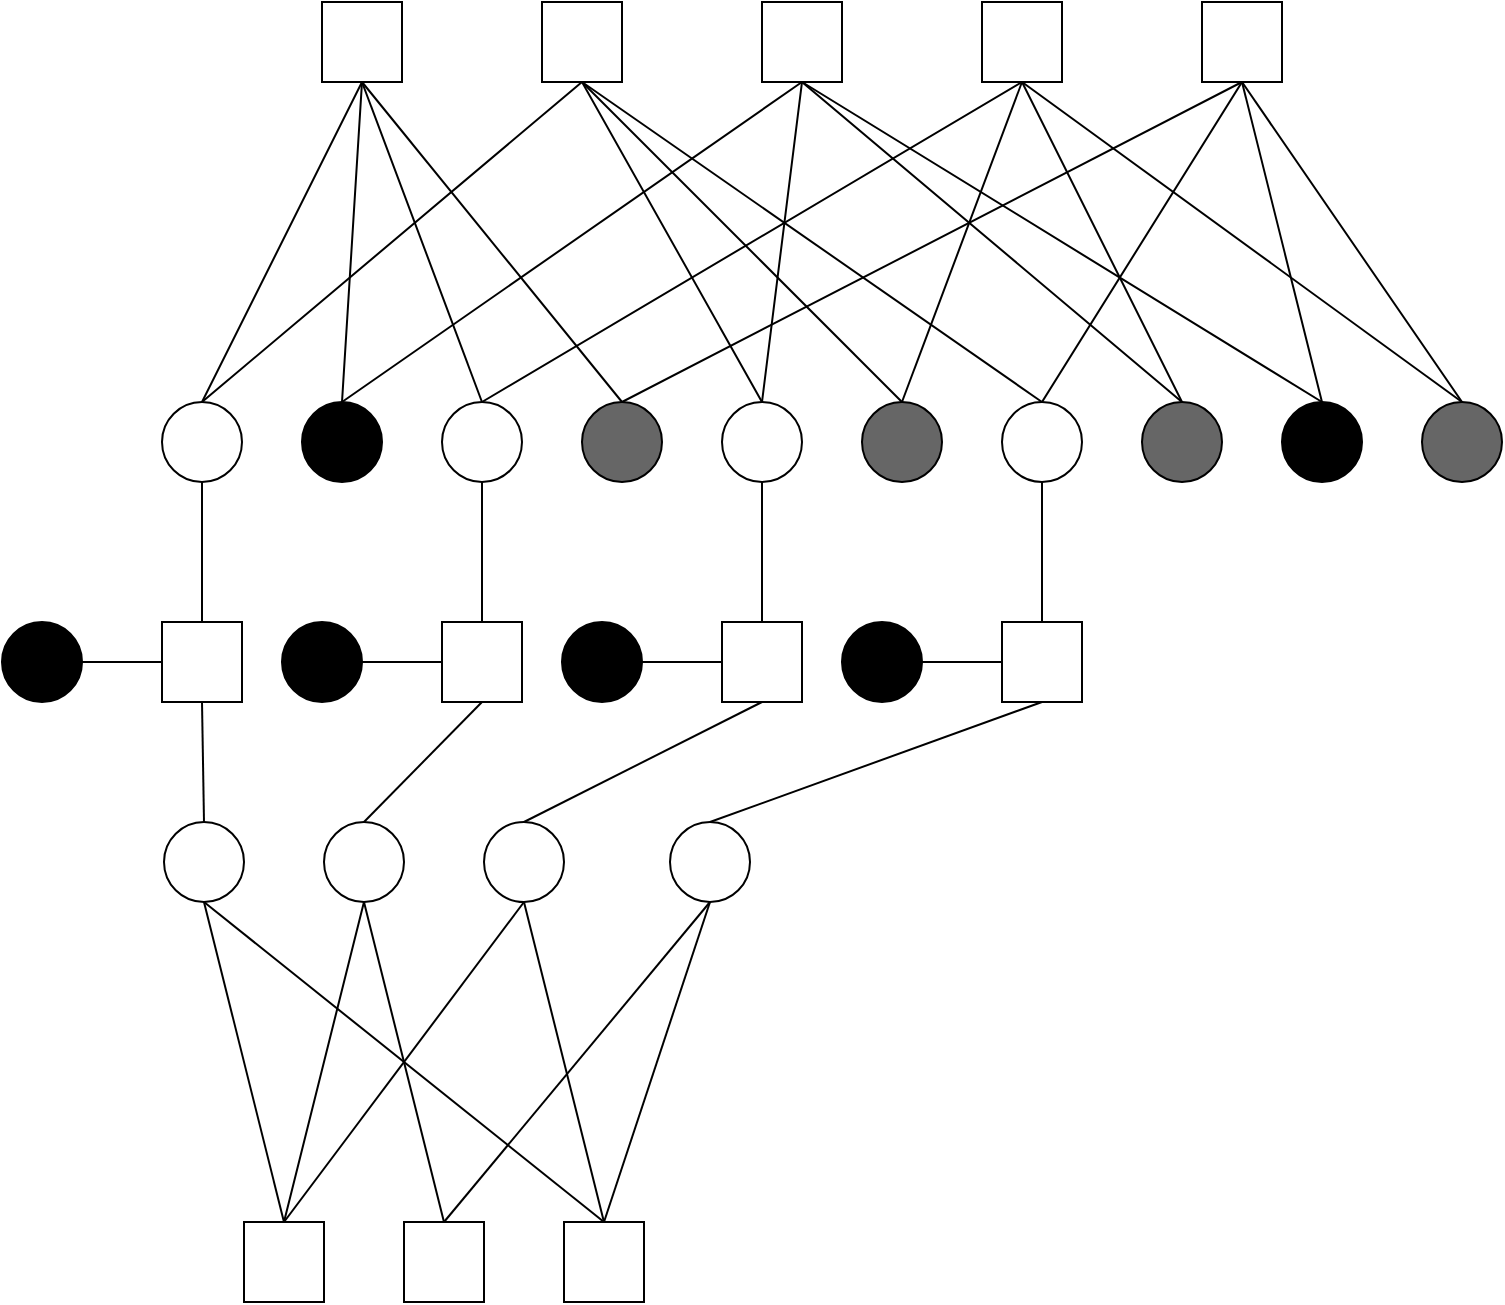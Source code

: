 <mxfile version="27.1.4">
  <diagram name="第 1 页" id="kr3-BBDOnk6fpEw0zs4z">
    <mxGraphModel dx="2377" dy="1238" grid="1" gridSize="10" guides="1" tooltips="1" connect="1" arrows="1" fold="1" page="1" pageScale="1" pageWidth="827" pageHeight="1169" math="0" shadow="0">
      <root>
        <mxCell id="0" />
        <mxCell id="1" parent="0" />
        <mxCell id="AwGR9FeKWVJa82GFh3xE-36" value="" style="group" vertex="1" connectable="0" parent="1">
          <mxGeometry x="120" y="140" width="670" height="240" as="geometry" />
        </mxCell>
        <mxCell id="AwGR9FeKWVJa82GFh3xE-1" value="" style="ellipse;whiteSpace=wrap;html=1;aspect=fixed;strokeColor=#000000;fillColor=#FFFFFF;" vertex="1" parent="AwGR9FeKWVJa82GFh3xE-36">
          <mxGeometry y="200" width="40" height="40" as="geometry" />
        </mxCell>
        <mxCell id="AwGR9FeKWVJa82GFh3xE-2" value="" style="ellipse;whiteSpace=wrap;html=1;aspect=fixed;fillColor=#000000;strokeColor=#000000;" vertex="1" parent="AwGR9FeKWVJa82GFh3xE-36">
          <mxGeometry x="70" y="200" width="40" height="40" as="geometry" />
        </mxCell>
        <mxCell id="AwGR9FeKWVJa82GFh3xE-3" value="" style="ellipse;whiteSpace=wrap;html=1;aspect=fixed;fillColor=#FFFFFF;strokeColor=#000000;" vertex="1" parent="AwGR9FeKWVJa82GFh3xE-36">
          <mxGeometry x="140" y="200" width="40" height="40" as="geometry" />
        </mxCell>
        <mxCell id="AwGR9FeKWVJa82GFh3xE-4" value="" style="ellipse;whiteSpace=wrap;html=1;aspect=fixed;fillColor=#666666;" vertex="1" parent="AwGR9FeKWVJa82GFh3xE-36">
          <mxGeometry x="210" y="200" width="40" height="40" as="geometry" />
        </mxCell>
        <mxCell id="AwGR9FeKWVJa82GFh3xE-5" value="" style="ellipse;whiteSpace=wrap;html=1;aspect=fixed;fillColor=#FFFFFF;strokeColor=#000000;" vertex="1" parent="AwGR9FeKWVJa82GFh3xE-36">
          <mxGeometry x="280" y="200" width="40" height="40" as="geometry" />
        </mxCell>
        <mxCell id="AwGR9FeKWVJa82GFh3xE-6" value="" style="ellipse;whiteSpace=wrap;html=1;aspect=fixed;fillColor=#666666;" vertex="1" parent="AwGR9FeKWVJa82GFh3xE-36">
          <mxGeometry x="350" y="200" width="40" height="40" as="geometry" />
        </mxCell>
        <mxCell id="AwGR9FeKWVJa82GFh3xE-7" value="" style="ellipse;whiteSpace=wrap;html=1;aspect=fixed;fillColor=#FFFFFF;strokeColor=#000000;" vertex="1" parent="AwGR9FeKWVJa82GFh3xE-36">
          <mxGeometry x="420" y="200" width="40" height="40" as="geometry" />
        </mxCell>
        <mxCell id="AwGR9FeKWVJa82GFh3xE-8" value="" style="ellipse;whiteSpace=wrap;html=1;aspect=fixed;fillColor=#666666;" vertex="1" parent="AwGR9FeKWVJa82GFh3xE-36">
          <mxGeometry x="490" y="200" width="40" height="40" as="geometry" />
        </mxCell>
        <mxCell id="AwGR9FeKWVJa82GFh3xE-9" value="" style="ellipse;whiteSpace=wrap;html=1;aspect=fixed;fillColor=#000000;strokeColor=#000000;" vertex="1" parent="AwGR9FeKWVJa82GFh3xE-36">
          <mxGeometry x="560" y="200" width="40" height="40" as="geometry" />
        </mxCell>
        <mxCell id="AwGR9FeKWVJa82GFh3xE-10" value="" style="ellipse;whiteSpace=wrap;html=1;aspect=fixed;fillColor=#666666;" vertex="1" parent="AwGR9FeKWVJa82GFh3xE-36">
          <mxGeometry x="630" y="200" width="40" height="40" as="geometry" />
        </mxCell>
        <mxCell id="AwGR9FeKWVJa82GFh3xE-11" value="" style="whiteSpace=wrap;html=1;aspect=fixed;" vertex="1" parent="AwGR9FeKWVJa82GFh3xE-36">
          <mxGeometry x="80" width="40" height="40" as="geometry" />
        </mxCell>
        <mxCell id="AwGR9FeKWVJa82GFh3xE-12" value="" style="whiteSpace=wrap;html=1;aspect=fixed;" vertex="1" parent="AwGR9FeKWVJa82GFh3xE-36">
          <mxGeometry x="190" width="40" height="40" as="geometry" />
        </mxCell>
        <mxCell id="AwGR9FeKWVJa82GFh3xE-13" value="" style="whiteSpace=wrap;html=1;aspect=fixed;" vertex="1" parent="AwGR9FeKWVJa82GFh3xE-36">
          <mxGeometry x="300" width="40" height="40" as="geometry" />
        </mxCell>
        <mxCell id="AwGR9FeKWVJa82GFh3xE-14" value="" style="whiteSpace=wrap;html=1;aspect=fixed;" vertex="1" parent="AwGR9FeKWVJa82GFh3xE-36">
          <mxGeometry x="410" width="40" height="40" as="geometry" />
        </mxCell>
        <mxCell id="AwGR9FeKWVJa82GFh3xE-15" value="" style="whiteSpace=wrap;html=1;aspect=fixed;" vertex="1" parent="AwGR9FeKWVJa82GFh3xE-36">
          <mxGeometry x="520" width="40" height="40" as="geometry" />
        </mxCell>
        <mxCell id="AwGR9FeKWVJa82GFh3xE-16" value="" style="endArrow=none;html=1;rounded=0;entryX=0.5;entryY=1;entryDx=0;entryDy=0;exitX=0.5;exitY=0;exitDx=0;exitDy=0;" edge="1" parent="AwGR9FeKWVJa82GFh3xE-36" source="AwGR9FeKWVJa82GFh3xE-1" target="AwGR9FeKWVJa82GFh3xE-11">
          <mxGeometry width="50" height="50" relative="1" as="geometry">
            <mxPoint x="300" y="220" as="sourcePoint" />
            <mxPoint x="350" y="170" as="targetPoint" />
          </mxGeometry>
        </mxCell>
        <mxCell id="AwGR9FeKWVJa82GFh3xE-17" value="" style="endArrow=none;html=1;rounded=0;entryX=0.5;entryY=1;entryDx=0;entryDy=0;exitX=0.5;exitY=0;exitDx=0;exitDy=0;" edge="1" parent="AwGR9FeKWVJa82GFh3xE-36" source="AwGR9FeKWVJa82GFh3xE-1" target="AwGR9FeKWVJa82GFh3xE-12">
          <mxGeometry width="50" height="50" relative="1" as="geometry">
            <mxPoint x="30" y="210" as="sourcePoint" />
            <mxPoint x="110" y="50" as="targetPoint" />
          </mxGeometry>
        </mxCell>
        <mxCell id="AwGR9FeKWVJa82GFh3xE-18" value="" style="endArrow=none;html=1;rounded=0;entryX=0.5;entryY=1;entryDx=0;entryDy=0;exitX=0.5;exitY=0;exitDx=0;exitDy=0;" edge="1" parent="AwGR9FeKWVJa82GFh3xE-36" source="AwGR9FeKWVJa82GFh3xE-2" target="AwGR9FeKWVJa82GFh3xE-11">
          <mxGeometry width="50" height="50" relative="1" as="geometry">
            <mxPoint x="30" y="210" as="sourcePoint" />
            <mxPoint x="110" y="50" as="targetPoint" />
          </mxGeometry>
        </mxCell>
        <mxCell id="AwGR9FeKWVJa82GFh3xE-19" value="" style="endArrow=none;html=1;rounded=0;entryX=0.5;entryY=1;entryDx=0;entryDy=0;exitX=0.5;exitY=0;exitDx=0;exitDy=0;" edge="1" parent="AwGR9FeKWVJa82GFh3xE-36" source="AwGR9FeKWVJa82GFh3xE-2" target="AwGR9FeKWVJa82GFh3xE-13">
          <mxGeometry width="50" height="50" relative="1" as="geometry">
            <mxPoint x="40" y="220" as="sourcePoint" />
            <mxPoint x="120" y="60" as="targetPoint" />
          </mxGeometry>
        </mxCell>
        <mxCell id="AwGR9FeKWVJa82GFh3xE-20" value="" style="endArrow=none;html=1;rounded=0;exitX=0.5;exitY=0;exitDx=0;exitDy=0;entryX=0.5;entryY=1;entryDx=0;entryDy=0;" edge="1" parent="AwGR9FeKWVJa82GFh3xE-36" source="AwGR9FeKWVJa82GFh3xE-3" target="AwGR9FeKWVJa82GFh3xE-11">
          <mxGeometry width="50" height="50" relative="1" as="geometry">
            <mxPoint x="264" y="140" as="sourcePoint" />
            <mxPoint x="614" y="50" as="targetPoint" />
          </mxGeometry>
        </mxCell>
        <mxCell id="AwGR9FeKWVJa82GFh3xE-21" value="" style="endArrow=none;html=1;rounded=0;entryX=0.5;entryY=1;entryDx=0;entryDy=0;exitX=0.5;exitY=0;exitDx=0;exitDy=0;" edge="1" parent="AwGR9FeKWVJa82GFh3xE-36" source="AwGR9FeKWVJa82GFh3xE-3" target="AwGR9FeKWVJa82GFh3xE-14">
          <mxGeometry width="50" height="50" relative="1" as="geometry">
            <mxPoint x="40" y="220" as="sourcePoint" />
            <mxPoint x="120" y="60" as="targetPoint" />
          </mxGeometry>
        </mxCell>
        <mxCell id="AwGR9FeKWVJa82GFh3xE-22" value="" style="endArrow=none;html=1;rounded=0;entryX=0.5;entryY=1;entryDx=0;entryDy=0;exitX=0.5;exitY=0;exitDx=0;exitDy=0;" edge="1" parent="AwGR9FeKWVJa82GFh3xE-36" source="AwGR9FeKWVJa82GFh3xE-4" target="AwGR9FeKWVJa82GFh3xE-11">
          <mxGeometry width="50" height="50" relative="1" as="geometry">
            <mxPoint x="50" y="230" as="sourcePoint" />
            <mxPoint x="130" y="70" as="targetPoint" />
          </mxGeometry>
        </mxCell>
        <mxCell id="AwGR9FeKWVJa82GFh3xE-23" value="" style="endArrow=none;html=1;rounded=0;entryX=0.5;entryY=1;entryDx=0;entryDy=0;exitX=0.5;exitY=0;exitDx=0;exitDy=0;" edge="1" parent="AwGR9FeKWVJa82GFh3xE-36" source="AwGR9FeKWVJa82GFh3xE-4" target="AwGR9FeKWVJa82GFh3xE-15">
          <mxGeometry width="50" height="50" relative="1" as="geometry">
            <mxPoint x="60" y="240" as="sourcePoint" />
            <mxPoint x="140" y="80" as="targetPoint" />
          </mxGeometry>
        </mxCell>
        <mxCell id="AwGR9FeKWVJa82GFh3xE-24" value="" style="endArrow=none;html=1;rounded=0;entryX=0.5;entryY=1;entryDx=0;entryDy=0;exitX=0.5;exitY=0;exitDx=0;exitDy=0;" edge="1" parent="AwGR9FeKWVJa82GFh3xE-36" source="AwGR9FeKWVJa82GFh3xE-5" target="AwGR9FeKWVJa82GFh3xE-12">
          <mxGeometry width="50" height="50" relative="1" as="geometry">
            <mxPoint x="70" y="250" as="sourcePoint" />
            <mxPoint x="150" y="90" as="targetPoint" />
          </mxGeometry>
        </mxCell>
        <mxCell id="AwGR9FeKWVJa82GFh3xE-25" value="" style="endArrow=none;html=1;rounded=0;entryX=0.5;entryY=1;entryDx=0;entryDy=0;exitX=0.5;exitY=0;exitDx=0;exitDy=0;" edge="1" parent="AwGR9FeKWVJa82GFh3xE-36" source="AwGR9FeKWVJa82GFh3xE-5" target="AwGR9FeKWVJa82GFh3xE-13">
          <mxGeometry width="50" height="50" relative="1" as="geometry">
            <mxPoint x="80" y="260" as="sourcePoint" />
            <mxPoint x="160" y="100" as="targetPoint" />
          </mxGeometry>
        </mxCell>
        <mxCell id="AwGR9FeKWVJa82GFh3xE-26" value="" style="endArrow=none;html=1;rounded=0;entryX=0.5;entryY=1;entryDx=0;entryDy=0;exitX=0.5;exitY=0;exitDx=0;exitDy=0;" edge="1" parent="AwGR9FeKWVJa82GFh3xE-36" source="AwGR9FeKWVJa82GFh3xE-6" target="AwGR9FeKWVJa82GFh3xE-12">
          <mxGeometry width="50" height="50" relative="1" as="geometry">
            <mxPoint x="90" y="270" as="sourcePoint" />
            <mxPoint x="170" y="110" as="targetPoint" />
          </mxGeometry>
        </mxCell>
        <mxCell id="AwGR9FeKWVJa82GFh3xE-27" value="" style="endArrow=none;html=1;rounded=0;exitX=0.5;exitY=0;exitDx=0;exitDy=0;entryX=0.5;entryY=1;entryDx=0;entryDy=0;" edge="1" parent="AwGR9FeKWVJa82GFh3xE-36" source="AwGR9FeKWVJa82GFh3xE-6" target="AwGR9FeKWVJa82GFh3xE-14">
          <mxGeometry width="50" height="50" relative="1" as="geometry">
            <mxPoint x="100" y="280" as="sourcePoint" />
            <mxPoint x="440" y="60" as="targetPoint" />
          </mxGeometry>
        </mxCell>
        <mxCell id="AwGR9FeKWVJa82GFh3xE-28" value="" style="endArrow=none;html=1;rounded=0;entryX=0.5;entryY=1;entryDx=0;entryDy=0;exitX=0.5;exitY=0;exitDx=0;exitDy=0;" edge="1" parent="AwGR9FeKWVJa82GFh3xE-36" source="AwGR9FeKWVJa82GFh3xE-7" target="AwGR9FeKWVJa82GFh3xE-12">
          <mxGeometry width="50" height="50" relative="1" as="geometry">
            <mxPoint x="110" y="290" as="sourcePoint" />
            <mxPoint x="190" y="130" as="targetPoint" />
          </mxGeometry>
        </mxCell>
        <mxCell id="AwGR9FeKWVJa82GFh3xE-29" value="" style="endArrow=none;html=1;rounded=0;exitX=0.5;exitY=0;exitDx=0;exitDy=0;entryX=0.5;entryY=1;entryDx=0;entryDy=0;" edge="1" parent="AwGR9FeKWVJa82GFh3xE-36" source="AwGR9FeKWVJa82GFh3xE-7" target="AwGR9FeKWVJa82GFh3xE-15">
          <mxGeometry width="50" height="50" relative="1" as="geometry">
            <mxPoint x="120" y="300" as="sourcePoint" />
            <mxPoint x="550" y="70" as="targetPoint" />
          </mxGeometry>
        </mxCell>
        <mxCell id="AwGR9FeKWVJa82GFh3xE-30" value="" style="endArrow=none;html=1;rounded=0;entryX=0.5;entryY=1;entryDx=0;entryDy=0;exitX=0.5;exitY=0;exitDx=0;exitDy=0;" edge="1" parent="AwGR9FeKWVJa82GFh3xE-36" source="AwGR9FeKWVJa82GFh3xE-8" target="AwGR9FeKWVJa82GFh3xE-13">
          <mxGeometry width="50" height="50" relative="1" as="geometry">
            <mxPoint x="130" y="310" as="sourcePoint" />
            <mxPoint x="210" y="150" as="targetPoint" />
          </mxGeometry>
        </mxCell>
        <mxCell id="AwGR9FeKWVJa82GFh3xE-31" value="" style="endArrow=none;html=1;rounded=0;entryX=0.5;entryY=1;entryDx=0;entryDy=0;exitX=0.5;exitY=0;exitDx=0;exitDy=0;" edge="1" parent="AwGR9FeKWVJa82GFh3xE-36" source="AwGR9FeKWVJa82GFh3xE-8" target="AwGR9FeKWVJa82GFh3xE-14">
          <mxGeometry width="50" height="50" relative="1" as="geometry">
            <mxPoint x="140" y="320" as="sourcePoint" />
            <mxPoint x="220" y="160" as="targetPoint" />
          </mxGeometry>
        </mxCell>
        <mxCell id="AwGR9FeKWVJa82GFh3xE-32" value="" style="endArrow=none;html=1;rounded=0;entryX=0.5;entryY=1;entryDx=0;entryDy=0;exitX=0.5;exitY=0;exitDx=0;exitDy=0;" edge="1" parent="AwGR9FeKWVJa82GFh3xE-36" source="AwGR9FeKWVJa82GFh3xE-9" target="AwGR9FeKWVJa82GFh3xE-13">
          <mxGeometry width="50" height="50" relative="1" as="geometry">
            <mxPoint x="150" y="330" as="sourcePoint" />
            <mxPoint x="230" y="170" as="targetPoint" />
          </mxGeometry>
        </mxCell>
        <mxCell id="AwGR9FeKWVJa82GFh3xE-33" value="" style="endArrow=none;html=1;rounded=0;entryX=0.5;entryY=1;entryDx=0;entryDy=0;exitX=0.5;exitY=0;exitDx=0;exitDy=0;" edge="1" parent="AwGR9FeKWVJa82GFh3xE-36" source="AwGR9FeKWVJa82GFh3xE-9" target="AwGR9FeKWVJa82GFh3xE-15">
          <mxGeometry width="50" height="50" relative="1" as="geometry">
            <mxPoint x="160" y="340" as="sourcePoint" />
            <mxPoint x="240" y="180" as="targetPoint" />
          </mxGeometry>
        </mxCell>
        <mxCell id="AwGR9FeKWVJa82GFh3xE-34" value="" style="endArrow=none;html=1;rounded=0;entryX=0.5;entryY=1;entryDx=0;entryDy=0;exitX=0.5;exitY=0;exitDx=0;exitDy=0;" edge="1" parent="AwGR9FeKWVJa82GFh3xE-36" source="AwGR9FeKWVJa82GFh3xE-10" target="AwGR9FeKWVJa82GFh3xE-14">
          <mxGeometry width="50" height="50" relative="1" as="geometry">
            <mxPoint x="170" y="350" as="sourcePoint" />
            <mxPoint x="250" y="190" as="targetPoint" />
          </mxGeometry>
        </mxCell>
        <mxCell id="AwGR9FeKWVJa82GFh3xE-35" value="" style="endArrow=none;html=1;rounded=0;entryX=0.5;entryY=1;entryDx=0;entryDy=0;exitX=0.5;exitY=0;exitDx=0;exitDy=0;" edge="1" parent="AwGR9FeKWVJa82GFh3xE-36" source="AwGR9FeKWVJa82GFh3xE-10" target="AwGR9FeKWVJa82GFh3xE-15">
          <mxGeometry width="50" height="50" relative="1" as="geometry">
            <mxPoint x="180" y="360" as="sourcePoint" />
            <mxPoint x="260" y="200" as="targetPoint" />
          </mxGeometry>
        </mxCell>
        <mxCell id="AwGR9FeKWVJa82GFh3xE-52" value="" style="group;rotation=-180;" vertex="1" connectable="0" parent="1">
          <mxGeometry x="121" y="550" width="293" height="240" as="geometry" />
        </mxCell>
        <mxCell id="AwGR9FeKWVJa82GFh3xE-37" value="" style="ellipse;whiteSpace=wrap;html=1;aspect=fixed;rotation=-540;movable=1;resizable=1;rotatable=1;deletable=1;editable=1;locked=0;connectable=1;container=0;fillColor=#FFFFFF;" vertex="1" parent="AwGR9FeKWVJa82GFh3xE-52">
          <mxGeometry x="253" width="40" height="40" as="geometry" />
        </mxCell>
        <mxCell id="AwGR9FeKWVJa82GFh3xE-38" value="" style="whiteSpace=wrap;html=1;aspect=fixed;rotation=-540;movable=1;resizable=1;rotatable=1;deletable=1;editable=1;locked=0;connectable=1;container=0;" vertex="1" parent="AwGR9FeKWVJa82GFh3xE-52">
          <mxGeometry x="200" y="200" width="40" height="40" as="geometry" />
        </mxCell>
        <mxCell id="AwGR9FeKWVJa82GFh3xE-39" value="" style="whiteSpace=wrap;html=1;aspect=fixed;rotation=-540;movable=1;resizable=1;rotatable=1;deletable=1;editable=1;locked=0;connectable=1;container=0;" vertex="1" parent="AwGR9FeKWVJa82GFh3xE-52">
          <mxGeometry x="120" y="200" width="40" height="40" as="geometry" />
        </mxCell>
        <mxCell id="AwGR9FeKWVJa82GFh3xE-40" value="" style="ellipse;whiteSpace=wrap;html=1;aspect=fixed;rotation=-540;movable=1;resizable=1;rotatable=1;deletable=1;editable=1;locked=0;connectable=1;container=0;fillColor=#FFFFFF;" vertex="1" parent="AwGR9FeKWVJa82GFh3xE-52">
          <mxGeometry x="160" width="40" height="40" as="geometry" />
        </mxCell>
        <mxCell id="AwGR9FeKWVJa82GFh3xE-41" value="" style="ellipse;whiteSpace=wrap;html=1;aspect=fixed;rotation=-540;movable=1;resizable=1;rotatable=1;deletable=1;editable=1;locked=0;connectable=1;container=0;fillColor=#FFFFFF;" vertex="1" parent="AwGR9FeKWVJa82GFh3xE-52">
          <mxGeometry x="80" width="40" height="40" as="geometry" />
        </mxCell>
        <mxCell id="AwGR9FeKWVJa82GFh3xE-42" value="" style="endArrow=none;html=1;rounded=0;entryX=0.5;entryY=1;entryDx=0;entryDy=0;exitX=0.5;exitY=0;exitDx=0;exitDy=0;movable=1;resizable=1;rotatable=1;deletable=1;editable=1;locked=0;connectable=1;" edge="1" parent="AwGR9FeKWVJa82GFh3xE-52" source="AwGR9FeKWVJa82GFh3xE-37" target="AwGR9FeKWVJa82GFh3xE-38">
          <mxGeometry width="50" height="50" relative="1" as="geometry">
            <mxPoint x="60" y="60" as="sourcePoint" />
            <mxPoint x="10" y="110" as="targetPoint" />
          </mxGeometry>
        </mxCell>
        <mxCell id="AwGR9FeKWVJa82GFh3xE-43" value="" style="ellipse;whiteSpace=wrap;html=1;aspect=fixed;rotation=-540;movable=1;resizable=1;rotatable=1;deletable=1;editable=1;locked=0;connectable=1;container=0;strokeColor=#000000;fillColor=#FFFFFF;" vertex="1" parent="AwGR9FeKWVJa82GFh3xE-52">
          <mxGeometry width="40" height="40" as="geometry" />
        </mxCell>
        <mxCell id="AwGR9FeKWVJa82GFh3xE-44" value="" style="whiteSpace=wrap;html=1;aspect=fixed;rotation=-540;movable=1;resizable=1;rotatable=1;deletable=1;editable=1;locked=0;connectable=1;container=0;" vertex="1" parent="AwGR9FeKWVJa82GFh3xE-52">
          <mxGeometry x="40" y="200" width="40" height="40" as="geometry" />
        </mxCell>
        <mxCell id="AwGR9FeKWVJa82GFh3xE-45" value="" style="endArrow=none;html=1;rounded=0;entryX=0.5;entryY=1;entryDx=0;entryDy=0;exitX=0.5;exitY=0;exitDx=0;exitDy=0;movable=1;resizable=1;rotatable=1;deletable=1;editable=1;locked=0;connectable=1;" edge="1" parent="AwGR9FeKWVJa82GFh3xE-52" source="AwGR9FeKWVJa82GFh3xE-40" target="AwGR9FeKWVJa82GFh3xE-38">
          <mxGeometry width="50" height="50" relative="1" as="geometry">
            <mxPoint x="240" y="30" as="sourcePoint" />
            <mxPoint x="150" y="190" as="targetPoint" />
          </mxGeometry>
        </mxCell>
        <mxCell id="AwGR9FeKWVJa82GFh3xE-46" value="" style="endArrow=none;html=1;rounded=0;entryX=0.5;entryY=1;entryDx=0;entryDy=0;exitX=0.5;exitY=0;exitDx=0;exitDy=0;movable=1;resizable=1;rotatable=1;deletable=1;editable=1;locked=0;connectable=1;" edge="1" parent="AwGR9FeKWVJa82GFh3xE-52" source="AwGR9FeKWVJa82GFh3xE-43" target="AwGR9FeKWVJa82GFh3xE-38">
          <mxGeometry width="50" height="50" relative="1" as="geometry">
            <mxPoint x="230" y="20" as="sourcePoint" />
            <mxPoint x="140" y="180" as="targetPoint" />
          </mxGeometry>
        </mxCell>
        <mxCell id="AwGR9FeKWVJa82GFh3xE-47" value="" style="endArrow=none;html=1;rounded=0;entryX=0.5;entryY=1;entryDx=0;entryDy=0;exitX=0.5;exitY=0;exitDx=0;exitDy=0;movable=1;resizable=1;rotatable=1;deletable=1;editable=1;locked=0;connectable=1;" edge="1" parent="AwGR9FeKWVJa82GFh3xE-52" source="AwGR9FeKWVJa82GFh3xE-37" target="AwGR9FeKWVJa82GFh3xE-39">
          <mxGeometry width="50" height="50" relative="1" as="geometry">
            <mxPoint x="220" y="10" as="sourcePoint" />
            <mxPoint x="130" y="170" as="targetPoint" />
          </mxGeometry>
        </mxCell>
        <mxCell id="AwGR9FeKWVJa82GFh3xE-48" value="" style="endArrow=none;html=1;rounded=0;entryX=0.5;entryY=1;entryDx=0;entryDy=0;exitX=0.5;exitY=0;exitDx=0;exitDy=0;movable=1;resizable=1;rotatable=1;deletable=1;editable=1;locked=0;connectable=1;" edge="1" parent="AwGR9FeKWVJa82GFh3xE-52" source="AwGR9FeKWVJa82GFh3xE-41" target="AwGR9FeKWVJa82GFh3xE-39">
          <mxGeometry width="50" height="50" relative="1" as="geometry">
            <mxPoint x="210" as="sourcePoint" />
            <mxPoint x="120" y="160" as="targetPoint" />
          </mxGeometry>
        </mxCell>
        <mxCell id="AwGR9FeKWVJa82GFh3xE-49" value="" style="endArrow=none;html=1;rounded=0;entryX=0.5;entryY=1;entryDx=0;entryDy=0;exitX=0.5;exitY=0;exitDx=0;exitDy=0;movable=1;resizable=1;rotatable=1;deletable=1;editable=1;locked=0;connectable=1;" edge="1" parent="AwGR9FeKWVJa82GFh3xE-52" source="AwGR9FeKWVJa82GFh3xE-40" target="AwGR9FeKWVJa82GFh3xE-44">
          <mxGeometry width="50" height="50" relative="1" as="geometry">
            <mxPoint x="200" y="-10" as="sourcePoint" />
            <mxPoint x="110" y="150" as="targetPoint" />
          </mxGeometry>
        </mxCell>
        <mxCell id="AwGR9FeKWVJa82GFh3xE-50" value="" style="endArrow=none;html=1;rounded=0;entryX=0.5;entryY=1;entryDx=0;entryDy=0;exitX=0.5;exitY=0;exitDx=0;exitDy=0;movable=1;resizable=1;rotatable=1;deletable=1;editable=1;locked=0;connectable=1;" edge="1" parent="AwGR9FeKWVJa82GFh3xE-52" source="AwGR9FeKWVJa82GFh3xE-41" target="AwGR9FeKWVJa82GFh3xE-44">
          <mxGeometry width="50" height="50" relative="1" as="geometry">
            <mxPoint x="190" y="-20" as="sourcePoint" />
            <mxPoint x="100" y="140" as="targetPoint" />
          </mxGeometry>
        </mxCell>
        <mxCell id="AwGR9FeKWVJa82GFh3xE-51" value="" style="endArrow=none;html=1;rounded=0;entryX=0.5;entryY=1;entryDx=0;entryDy=0;exitX=0.5;exitY=0;exitDx=0;exitDy=0;movable=1;resizable=1;rotatable=1;deletable=1;editable=1;locked=0;connectable=1;" edge="1" parent="AwGR9FeKWVJa82GFh3xE-52" source="AwGR9FeKWVJa82GFh3xE-43" target="AwGR9FeKWVJa82GFh3xE-44">
          <mxGeometry width="50" height="50" relative="1" as="geometry">
            <mxPoint x="180" y="-30" as="sourcePoint" />
            <mxPoint x="90" y="130" as="targetPoint" />
          </mxGeometry>
        </mxCell>
        <mxCell id="AwGR9FeKWVJa82GFh3xE-54" value="" style="whiteSpace=wrap;html=1;aspect=fixed;rotation=-540;movable=1;resizable=1;rotatable=1;deletable=1;editable=1;locked=0;connectable=1;container=0;" vertex="1" parent="1">
          <mxGeometry x="120" y="450" width="40" height="40" as="geometry" />
        </mxCell>
        <mxCell id="AwGR9FeKWVJa82GFh3xE-55" value="" style="endArrow=none;html=1;rounded=0;entryX=0.5;entryY=1;entryDx=0;entryDy=0;exitX=0.5;exitY=1;exitDx=0;exitDy=0;" edge="1" parent="1" source="AwGR9FeKWVJa82GFh3xE-54" target="AwGR9FeKWVJa82GFh3xE-1">
          <mxGeometry width="50" height="50" relative="1" as="geometry">
            <mxPoint x="170" y="490" as="sourcePoint" />
            <mxPoint x="220" y="440" as="targetPoint" />
          </mxGeometry>
        </mxCell>
        <mxCell id="AwGR9FeKWVJa82GFh3xE-56" value="" style="endArrow=none;html=1;rounded=0;entryX=0.5;entryY=0;entryDx=0;entryDy=0;exitX=0.5;exitY=1;exitDx=0;exitDy=0;" edge="1" parent="1" source="AwGR9FeKWVJa82GFh3xE-43" target="AwGR9FeKWVJa82GFh3xE-54">
          <mxGeometry width="50" height="50" relative="1" as="geometry">
            <mxPoint x="260" y="540" as="sourcePoint" />
            <mxPoint x="260" y="470" as="targetPoint" />
          </mxGeometry>
        </mxCell>
        <mxCell id="AwGR9FeKWVJa82GFh3xE-68" value="" style="ellipse;whiteSpace=wrap;html=1;aspect=fixed;rotation=-540;movable=1;resizable=1;rotatable=1;deletable=1;editable=1;locked=0;connectable=1;container=0;strokeColor=#000000;fillColor=#000000;" vertex="1" parent="1">
          <mxGeometry x="40" y="450" width="40" height="40" as="geometry" />
        </mxCell>
        <mxCell id="AwGR9FeKWVJa82GFh3xE-69" value="" style="endArrow=none;html=1;rounded=0;exitX=0;exitY=0.5;exitDx=0;exitDy=0;entryX=1;entryY=0.5;entryDx=0;entryDy=0;" edge="1" parent="1" source="AwGR9FeKWVJa82GFh3xE-68" target="AwGR9FeKWVJa82GFh3xE-54">
          <mxGeometry width="50" height="50" relative="1" as="geometry">
            <mxPoint x="210" y="450" as="sourcePoint" />
            <mxPoint x="260" y="400" as="targetPoint" />
          </mxGeometry>
        </mxCell>
        <mxCell id="AwGR9FeKWVJa82GFh3xE-70" value="" style="whiteSpace=wrap;html=1;aspect=fixed;rotation=-540;movable=1;resizable=1;rotatable=1;deletable=1;editable=1;locked=0;connectable=1;container=0;" vertex="1" parent="1">
          <mxGeometry x="260" y="450" width="40" height="40" as="geometry" />
        </mxCell>
        <mxCell id="AwGR9FeKWVJa82GFh3xE-71" value="" style="endArrow=none;html=1;rounded=0;exitX=0.5;exitY=1;exitDx=0;exitDy=0;entryX=0.5;entryY=1;entryDx=0;entryDy=0;" edge="1" parent="1" source="AwGR9FeKWVJa82GFh3xE-70" target="AwGR9FeKWVJa82GFh3xE-3">
          <mxGeometry width="50" height="50" relative="1" as="geometry">
            <mxPoint x="310" y="490" as="sourcePoint" />
            <mxPoint x="330" y="420" as="targetPoint" />
          </mxGeometry>
        </mxCell>
        <mxCell id="AwGR9FeKWVJa82GFh3xE-72" value="" style="endArrow=none;html=1;rounded=0;entryX=0.5;entryY=0;entryDx=0;entryDy=0;exitX=0.5;exitY=1;exitDx=0;exitDy=0;" edge="1" parent="1" target="AwGR9FeKWVJa82GFh3xE-70" source="AwGR9FeKWVJa82GFh3xE-41">
          <mxGeometry width="50" height="50" relative="1" as="geometry">
            <mxPoint x="281" y="550" as="sourcePoint" />
            <mxPoint x="400" y="470" as="targetPoint" />
          </mxGeometry>
        </mxCell>
        <mxCell id="AwGR9FeKWVJa82GFh3xE-73" value="" style="ellipse;whiteSpace=wrap;html=1;aspect=fixed;rotation=-540;movable=1;resizable=1;rotatable=1;deletable=1;editable=1;locked=0;connectable=1;container=0;strokeColor=#000000;fillColor=#000000;" vertex="1" parent="1">
          <mxGeometry x="180" y="450" width="40" height="40" as="geometry" />
        </mxCell>
        <mxCell id="AwGR9FeKWVJa82GFh3xE-74" value="" style="endArrow=none;html=1;rounded=0;exitX=0;exitY=0.5;exitDx=0;exitDy=0;entryX=1;entryY=0.5;entryDx=0;entryDy=0;" edge="1" parent="1" source="AwGR9FeKWVJa82GFh3xE-73" target="AwGR9FeKWVJa82GFh3xE-70">
          <mxGeometry width="50" height="50" relative="1" as="geometry">
            <mxPoint x="350" y="450" as="sourcePoint" />
            <mxPoint x="400" y="400" as="targetPoint" />
          </mxGeometry>
        </mxCell>
        <mxCell id="AwGR9FeKWVJa82GFh3xE-83" value="" style="whiteSpace=wrap;html=1;aspect=fixed;rotation=-540;movable=1;resizable=1;rotatable=1;deletable=1;editable=1;locked=0;connectable=1;container=0;" vertex="1" parent="1">
          <mxGeometry x="400" y="450" width="40" height="40" as="geometry" />
        </mxCell>
        <mxCell id="AwGR9FeKWVJa82GFh3xE-84" value="" style="ellipse;whiteSpace=wrap;html=1;aspect=fixed;rotation=-540;movable=1;resizable=1;rotatable=1;deletable=1;editable=1;locked=0;connectable=1;container=0;strokeColor=#000000;fillColor=#000000;" vertex="1" parent="1">
          <mxGeometry x="320" y="450" width="40" height="40" as="geometry" />
        </mxCell>
        <mxCell id="AwGR9FeKWVJa82GFh3xE-85" value="" style="endArrow=none;html=1;rounded=0;exitX=0;exitY=0.5;exitDx=0;exitDy=0;entryX=1;entryY=0.5;entryDx=0;entryDy=0;" edge="1" parent="1" source="AwGR9FeKWVJa82GFh3xE-84" target="AwGR9FeKWVJa82GFh3xE-83">
          <mxGeometry width="50" height="50" relative="1" as="geometry">
            <mxPoint x="490" y="450" as="sourcePoint" />
            <mxPoint x="540" y="400" as="targetPoint" />
          </mxGeometry>
        </mxCell>
        <mxCell id="AwGR9FeKWVJa82GFh3xE-86" value="" style="endArrow=none;html=1;rounded=0;exitX=0.5;exitY=1;exitDx=0;exitDy=0;entryX=0.5;entryY=1;entryDx=0;entryDy=0;" edge="1" parent="1" source="AwGR9FeKWVJa82GFh3xE-83" target="AwGR9FeKWVJa82GFh3xE-5">
          <mxGeometry width="50" height="50" relative="1" as="geometry">
            <mxPoint x="520" y="520" as="sourcePoint" />
            <mxPoint x="520" y="450" as="targetPoint" />
          </mxGeometry>
        </mxCell>
        <mxCell id="AwGR9FeKWVJa82GFh3xE-87" value="" style="endArrow=none;html=1;rounded=0;exitX=0.5;exitY=1;exitDx=0;exitDy=0;entryX=0.5;entryY=0;entryDx=0;entryDy=0;" edge="1" parent="1" source="AwGR9FeKWVJa82GFh3xE-40" target="AwGR9FeKWVJa82GFh3xE-83">
          <mxGeometry width="50" height="50" relative="1" as="geometry">
            <mxPoint x="520" y="530" as="sourcePoint" />
            <mxPoint x="520" y="460" as="targetPoint" />
          </mxGeometry>
        </mxCell>
        <mxCell id="AwGR9FeKWVJa82GFh3xE-88" value="" style="whiteSpace=wrap;html=1;aspect=fixed;rotation=-540;movable=1;resizable=1;rotatable=1;deletable=1;editable=1;locked=0;connectable=1;container=0;" vertex="1" parent="1">
          <mxGeometry x="540" y="450" width="40" height="40" as="geometry" />
        </mxCell>
        <mxCell id="AwGR9FeKWVJa82GFh3xE-89" value="" style="ellipse;whiteSpace=wrap;html=1;aspect=fixed;rotation=-540;movable=1;resizable=1;rotatable=1;deletable=1;editable=1;locked=0;connectable=1;container=0;strokeColor=#000000;fillColor=#000000;" vertex="1" parent="1">
          <mxGeometry x="460" y="450" width="40" height="40" as="geometry" />
        </mxCell>
        <mxCell id="AwGR9FeKWVJa82GFh3xE-90" value="" style="endArrow=none;html=1;rounded=0;exitX=0;exitY=0.5;exitDx=0;exitDy=0;entryX=1;entryY=0.5;entryDx=0;entryDy=0;" edge="1" parent="1" source="AwGR9FeKWVJa82GFh3xE-89" target="AwGR9FeKWVJa82GFh3xE-88">
          <mxGeometry width="50" height="50" relative="1" as="geometry">
            <mxPoint x="630" y="450" as="sourcePoint" />
            <mxPoint x="680" y="400" as="targetPoint" />
          </mxGeometry>
        </mxCell>
        <mxCell id="AwGR9FeKWVJa82GFh3xE-91" value="" style="endArrow=none;html=1;rounded=0;exitX=0.5;exitY=1;exitDx=0;exitDy=0;entryX=0.5;entryY=1;entryDx=0;entryDy=0;" edge="1" parent="1" source="AwGR9FeKWVJa82GFh3xE-88" target="AwGR9FeKWVJa82GFh3xE-7">
          <mxGeometry width="50" height="50" relative="1" as="geometry">
            <mxPoint x="650" y="600" as="sourcePoint" />
            <mxPoint x="650" y="530" as="targetPoint" />
          </mxGeometry>
        </mxCell>
        <mxCell id="AwGR9FeKWVJa82GFh3xE-92" value="" style="endArrow=none;html=1;rounded=0;exitX=0.5;exitY=1;exitDx=0;exitDy=0;entryX=0.5;entryY=0;entryDx=0;entryDy=0;" edge="1" parent="1" source="AwGR9FeKWVJa82GFh3xE-37" target="AwGR9FeKWVJa82GFh3xE-88">
          <mxGeometry width="50" height="50" relative="1" as="geometry">
            <mxPoint x="650" y="600" as="sourcePoint" />
            <mxPoint x="650" y="530" as="targetPoint" />
          </mxGeometry>
        </mxCell>
      </root>
    </mxGraphModel>
  </diagram>
</mxfile>
